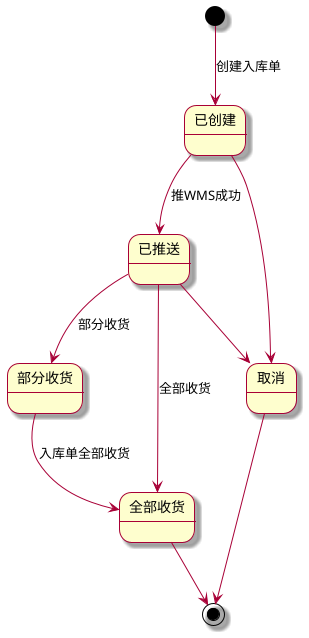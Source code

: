 @startuml
'https://plantuml.com/state-diagram


skin rose


[*] --> 已创建 : 创建入库单
已创建 --> 已推送 : 推WMS成功
已推送 --> 部分收货 : 部分收货
部分收货 --> 全部收货 : 入库单全部收货
全部收货 --> [*]

已推送 --> 全部收货 : 全部收货

已创建 --> 取消
已推送 --> 取消

取消 --> [*]

@enduml